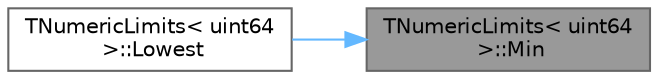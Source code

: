 digraph "TNumericLimits&lt; uint64 &gt;::Min"
{
 // INTERACTIVE_SVG=YES
 // LATEX_PDF_SIZE
  bgcolor="transparent";
  edge [fontname=Helvetica,fontsize=10,labelfontname=Helvetica,labelfontsize=10];
  node [fontname=Helvetica,fontsize=10,shape=box,height=0.2,width=0.4];
  rankdir="RL";
  Node1 [id="Node000001",label="TNumericLimits\< uint64\l \>::Min",height=0.2,width=0.4,color="gray40", fillcolor="grey60", style="filled", fontcolor="black",tooltip=" "];
  Node1 -> Node2 [id="edge1_Node000001_Node000002",dir="back",color="steelblue1",style="solid",tooltip=" "];
  Node2 [id="Node000002",label="TNumericLimits\< uint64\l \>::Lowest",height=0.2,width=0.4,color="grey40", fillcolor="white", style="filled",URL="$d2/d7a/structTNumericLimits_3_01uint64_01_4.html#a13dbd1bacb0e3dc8c740c44817e1f290",tooltip=" "];
}
